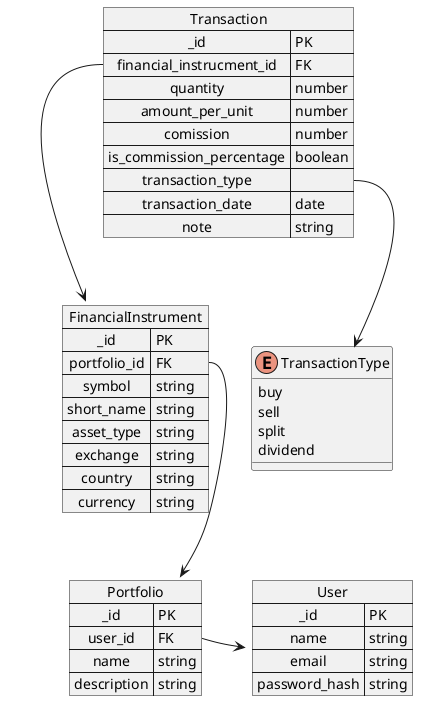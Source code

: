 @startuml

map User {
    _id => PK

    name => string
    email => string
    password_hash => string
}

' map CustomStock {
'     _id => PK

'     user_id => FK

'     symbol => string
'     name => string
'     description => string
' }
' CustomStock::user_id --> User

' map CustomStockPrice {
'     _id => PK
'     custom_stock_id => FK

'     price => number
'     date => date
' }
' CustomStockPrice::custom_stock_id --> CustomStock

map Portfolio {
    _id => PK

    user_id => FK

    name => string
    description => string
}
Portfolio::user_id -> User

map FinancialInstrument {
    _id => PK

    portfolio_id => FK
    ' custom_stock_id => FK

    symbol => string
    short_name => string
    asset_type => string
    exchange => string
    country => string
    currency => string
}
FinancialInstrument::portfolio_id --> Portfolio
' FinancialInstrument::custom_stock_id --> CustomStock

enum TransactionType {
    buy
    sell
    split
    dividend
}

map Transaction {
    _id => PK

    financial_instrucment_id => FK
    
    quantity => number
    amount_per_unit => number
    comission => number
    is_commission_percentage => boolean
    transaction_type =>
    transaction_date => date
    note => string
}
Transaction::financial_instrucment_id --> FinancialInstrument
Transaction::transaction_type --> TransactionType

@enduml
